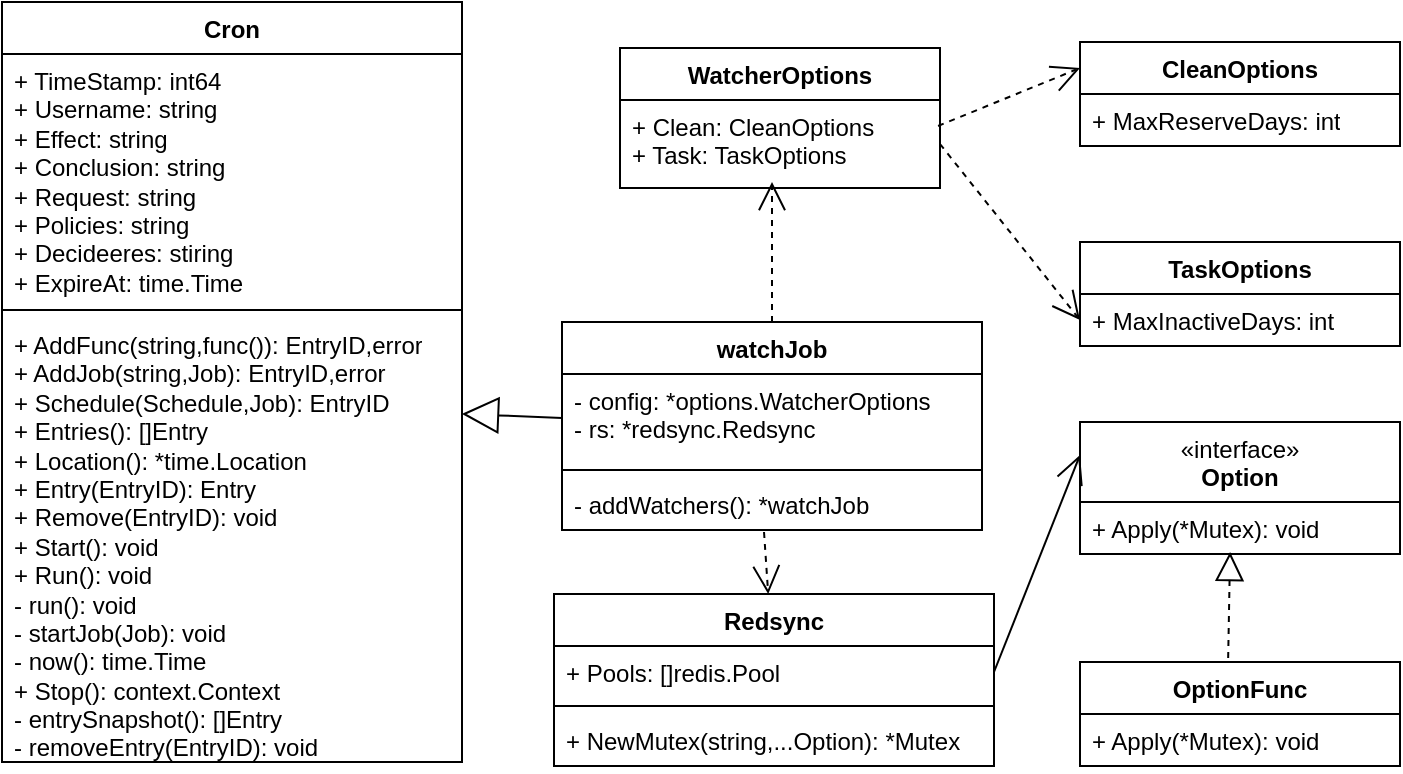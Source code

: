 <mxfile version="24.0.3" type="github">
  <diagram id="C5RBs43oDa-KdzZeNtuy" name="Page-1">
    <mxGraphModel dx="1242" dy="786" grid="1" gridSize="10" guides="1" tooltips="1" connect="1" arrows="1" fold="1" page="1" pageScale="1" pageWidth="827" pageHeight="1169" math="0" shadow="0">
      <root>
        <mxCell id="WIyWlLk6GJQsqaUBKTNV-0" />
        <mxCell id="WIyWlLk6GJQsqaUBKTNV-1" parent="WIyWlLk6GJQsqaUBKTNV-0" />
        <mxCell id="ZUXiOLMsPxwJWuLomo-s-1" value="watchJob" style="swimlane;fontStyle=1;align=center;verticalAlign=top;childLayout=stackLayout;horizontal=1;startSize=26;horizontalStack=0;resizeParent=1;resizeParentMax=0;resizeLast=0;collapsible=1;marginBottom=0;whiteSpace=wrap;html=1;" parent="WIyWlLk6GJQsqaUBKTNV-1" vertex="1">
          <mxGeometry x="320" y="520" width="210" height="104" as="geometry" />
        </mxCell>
        <mxCell id="ZUXiOLMsPxwJWuLomo-s-2" value="- config: *options.WatcherOptions&lt;br&gt;- rs: *redsync.Redsync&lt;br&gt;" style="text;strokeColor=none;fillColor=none;align=left;verticalAlign=top;spacingLeft=4;spacingRight=4;overflow=hidden;rotatable=0;points=[[0,0.5],[1,0.5]];portConstraint=eastwest;whiteSpace=wrap;html=1;" parent="ZUXiOLMsPxwJWuLomo-s-1" vertex="1">
          <mxGeometry y="26" width="210" height="44" as="geometry" />
        </mxCell>
        <mxCell id="ZUXiOLMsPxwJWuLomo-s-3" value="" style="line;strokeWidth=1;fillColor=none;align=left;verticalAlign=middle;spacingTop=-1;spacingLeft=3;spacingRight=3;rotatable=0;labelPosition=right;points=[];portConstraint=eastwest;strokeColor=inherit;" parent="ZUXiOLMsPxwJWuLomo-s-1" vertex="1">
          <mxGeometry y="70" width="210" height="8" as="geometry" />
        </mxCell>
        <mxCell id="ZUXiOLMsPxwJWuLomo-s-4" value="-&amp;nbsp;addWatchers&lt;span style=&quot;background-color: initial;&quot;&gt;(): *watchJob&lt;/span&gt;" style="text;strokeColor=none;fillColor=none;align=left;verticalAlign=top;spacingLeft=4;spacingRight=4;overflow=hidden;rotatable=0;points=[[0,0.5],[1,0.5]];portConstraint=eastwest;whiteSpace=wrap;html=1;" parent="ZUXiOLMsPxwJWuLomo-s-1" vertex="1">
          <mxGeometry y="78" width="210" height="26" as="geometry" />
        </mxCell>
        <mxCell id="ZUXiOLMsPxwJWuLomo-s-5" value="Cron" style="swimlane;fontStyle=1;align=center;verticalAlign=top;childLayout=stackLayout;horizontal=1;startSize=26;horizontalStack=0;resizeParent=1;resizeParentMax=0;resizeLast=0;collapsible=1;marginBottom=0;whiteSpace=wrap;html=1;" parent="WIyWlLk6GJQsqaUBKTNV-1" vertex="1">
          <mxGeometry x="40" y="360" width="230" height="380" as="geometry" />
        </mxCell>
        <mxCell id="ZUXiOLMsPxwJWuLomo-s-6" value="+ TimeStamp: int64&lt;br&gt;+ Username: string&lt;br&gt;+ Effect: string&lt;br&gt;+ Conclusion: string&lt;br&gt;+ Request: string&lt;br&gt;+ Policies: string&lt;br&gt;+ Decideeres: stiring&lt;br&gt;+ ExpireAt: time.Time&lt;br&gt;" style="text;strokeColor=none;fillColor=none;align=left;verticalAlign=top;spacingLeft=4;spacingRight=4;overflow=hidden;rotatable=0;points=[[0,0.5],[1,0.5]];portConstraint=eastwest;whiteSpace=wrap;html=1;" parent="ZUXiOLMsPxwJWuLomo-s-5" vertex="1">
          <mxGeometry y="26" width="230" height="124" as="geometry" />
        </mxCell>
        <mxCell id="ZUXiOLMsPxwJWuLomo-s-7" value="" style="line;strokeWidth=1;fillColor=none;align=left;verticalAlign=middle;spacingTop=-1;spacingLeft=3;spacingRight=3;rotatable=0;labelPosition=right;points=[];portConstraint=eastwest;strokeColor=inherit;" parent="ZUXiOLMsPxwJWuLomo-s-5" vertex="1">
          <mxGeometry y="150" width="230" height="8" as="geometry" />
        </mxCell>
        <mxCell id="ZUXiOLMsPxwJWuLomo-s-8" value="+ AddFunc(string,func()): EntryID,error&lt;br&gt;+ AddJob(string,Job): EntryID,error&lt;br&gt;+ Schedule(Schedule,Job): EntryID&lt;br&gt;+ Entries(): []Entry&lt;br&gt;+ Location(): *time.Location&lt;br&gt;+ Entry(EntryID): Entry&lt;br&gt;+ Remove(EntryID): void&lt;br&gt;+ Start(): void&lt;br&gt;+ Run(): void&lt;br&gt;- run(): void&lt;br&gt;- startJob(Job): void&lt;br&gt;- now(): time.Time&lt;br&gt;+ Stop(): context.Context&lt;br&gt;- entrySnapshot(): []Entry&lt;br&gt;- removeEntry(EntryID): void" style="text;strokeColor=none;fillColor=none;align=left;verticalAlign=top;spacingLeft=4;spacingRight=4;overflow=hidden;rotatable=0;points=[[0,0.5],[1,0.5]];portConstraint=eastwest;whiteSpace=wrap;html=1;" parent="ZUXiOLMsPxwJWuLomo-s-5" vertex="1">
          <mxGeometry y="158" width="230" height="222" as="geometry" />
        </mxCell>
        <mxCell id="ZUXiOLMsPxwJWuLomo-s-9" value="" style="endArrow=block;endSize=16;endFill=0;html=1;rounded=0;exitX=0;exitY=0.5;exitDx=0;exitDy=0;entryX=1;entryY=0.216;entryDx=0;entryDy=0;entryPerimeter=0;" parent="WIyWlLk6GJQsqaUBKTNV-1" source="ZUXiOLMsPxwJWuLomo-s-2" target="ZUXiOLMsPxwJWuLomo-s-8" edge="1">
          <mxGeometry width="160" relative="1" as="geometry">
            <mxPoint x="249" y="410" as="sourcePoint" />
            <mxPoint x="409" y="410" as="targetPoint" />
          </mxGeometry>
        </mxCell>
        <mxCell id="ZUXiOLMsPxwJWuLomo-s-10" value="WatcherOptions" style="swimlane;fontStyle=1;align=center;verticalAlign=top;childLayout=stackLayout;horizontal=1;startSize=26;horizontalStack=0;resizeParent=1;resizeParentMax=0;resizeLast=0;collapsible=1;marginBottom=0;whiteSpace=wrap;html=1;" parent="WIyWlLk6GJQsqaUBKTNV-1" vertex="1">
          <mxGeometry x="349" y="383" width="160" height="70" as="geometry" />
        </mxCell>
        <mxCell id="ZUXiOLMsPxwJWuLomo-s-11" value="+ Clean: CleanOptions&lt;br&gt;+ Task: TaskOptions" style="text;strokeColor=none;fillColor=none;align=left;verticalAlign=top;spacingLeft=4;spacingRight=4;overflow=hidden;rotatable=0;points=[[0,0.5],[1,0.5]];portConstraint=eastwest;whiteSpace=wrap;html=1;" parent="ZUXiOLMsPxwJWuLomo-s-10" vertex="1">
          <mxGeometry y="26" width="160" height="44" as="geometry" />
        </mxCell>
        <mxCell id="ZUXiOLMsPxwJWuLomo-s-14" value="TaskOptions" style="swimlane;fontStyle=1;align=center;verticalAlign=top;childLayout=stackLayout;horizontal=1;startSize=26;horizontalStack=0;resizeParent=1;resizeParentMax=0;resizeLast=0;collapsible=1;marginBottom=0;whiteSpace=wrap;html=1;" parent="WIyWlLk6GJQsqaUBKTNV-1" vertex="1">
          <mxGeometry x="579" y="480" width="160" height="52" as="geometry" />
        </mxCell>
        <mxCell id="ZUXiOLMsPxwJWuLomo-s-15" value="+ MaxInactiveDays: int" style="text;strokeColor=none;fillColor=none;align=left;verticalAlign=top;spacingLeft=4;spacingRight=4;overflow=hidden;rotatable=0;points=[[0,0.5],[1,0.5]];portConstraint=eastwest;whiteSpace=wrap;html=1;" parent="ZUXiOLMsPxwJWuLomo-s-14" vertex="1">
          <mxGeometry y="26" width="160" height="26" as="geometry" />
        </mxCell>
        <mxCell id="ZUXiOLMsPxwJWuLomo-s-18" value="CleanOptions" style="swimlane;fontStyle=1;align=center;verticalAlign=top;childLayout=stackLayout;horizontal=1;startSize=26;horizontalStack=0;resizeParent=1;resizeParentMax=0;resizeLast=0;collapsible=1;marginBottom=0;whiteSpace=wrap;html=1;" parent="WIyWlLk6GJQsqaUBKTNV-1" vertex="1">
          <mxGeometry x="579" y="380" width="160" height="52" as="geometry" />
        </mxCell>
        <mxCell id="ZUXiOLMsPxwJWuLomo-s-19" value="+ MaxReserveDays: int" style="text;strokeColor=none;fillColor=none;align=left;verticalAlign=top;spacingLeft=4;spacingRight=4;overflow=hidden;rotatable=0;points=[[0,0.5],[1,0.5]];portConstraint=eastwest;whiteSpace=wrap;html=1;" parent="ZUXiOLMsPxwJWuLomo-s-18" vertex="1">
          <mxGeometry y="26" width="160" height="26" as="geometry" />
        </mxCell>
        <mxCell id="ZUXiOLMsPxwJWuLomo-s-22" value="Redsync" style="swimlane;fontStyle=1;align=center;verticalAlign=top;childLayout=stackLayout;horizontal=1;startSize=26;horizontalStack=0;resizeParent=1;resizeParentMax=0;resizeLast=0;collapsible=1;marginBottom=0;whiteSpace=wrap;html=1;" parent="WIyWlLk6GJQsqaUBKTNV-1" vertex="1">
          <mxGeometry x="316" y="656" width="220" height="86" as="geometry" />
        </mxCell>
        <mxCell id="ZUXiOLMsPxwJWuLomo-s-23" value="+ Pools: []redis.Pool" style="text;strokeColor=none;fillColor=none;align=left;verticalAlign=top;spacingLeft=4;spacingRight=4;overflow=hidden;rotatable=0;points=[[0,0.5],[1,0.5]];portConstraint=eastwest;whiteSpace=wrap;html=1;" parent="ZUXiOLMsPxwJWuLomo-s-22" vertex="1">
          <mxGeometry y="26" width="220" height="26" as="geometry" />
        </mxCell>
        <mxCell id="ZUXiOLMsPxwJWuLomo-s-24" value="" style="line;strokeWidth=1;fillColor=none;align=left;verticalAlign=middle;spacingTop=-1;spacingLeft=3;spacingRight=3;rotatable=0;labelPosition=right;points=[];portConstraint=eastwest;strokeColor=inherit;" parent="ZUXiOLMsPxwJWuLomo-s-22" vertex="1">
          <mxGeometry y="52" width="220" height="8" as="geometry" />
        </mxCell>
        <mxCell id="ZUXiOLMsPxwJWuLomo-s-25" value="+ NewMutex(string,...Option): *Mutex" style="text;strokeColor=none;fillColor=none;align=left;verticalAlign=top;spacingLeft=4;spacingRight=4;overflow=hidden;rotatable=0;points=[[0,0.5],[1,0.5]];portConstraint=eastwest;whiteSpace=wrap;html=1;" parent="ZUXiOLMsPxwJWuLomo-s-22" vertex="1">
          <mxGeometry y="60" width="220" height="26" as="geometry" />
        </mxCell>
        <mxCell id="ZUXiOLMsPxwJWuLomo-s-27" value="&lt;span style=&quot;font-weight: normal;&quot;&gt;«interface»&lt;/span&gt;&lt;br style=&quot;--tw-border-spacing-x: 0; --tw-border-spacing-y: 0; --tw-translate-x: 0; --tw-translate-y: 0; --tw-rotate: 0; --tw-skew-x: 0; --tw-skew-y: 0; --tw-scale-x: 1; --tw-scale-y: 1; --tw-pan-x: ; --tw-pan-y: ; --tw-pinch-zoom: ; --tw-scroll-snap-strictness: proximity; --tw-gradient-from-position: ; --tw-gradient-via-position: ; --tw-gradient-to-position: ; --tw-ordinal: ; --tw-slashed-zero: ; --tw-numeric-figure: ; --tw-numeric-spacing: ; --tw-numeric-fraction: ; --tw-ring-inset: ; --tw-ring-offset-width: 0px; --tw-ring-offset-color: #fff; --tw-ring-color: rgb(59 130 246 / .5); --tw-ring-offset-shadow: 0 0 #0000; --tw-ring-shadow: 0 0 #0000; --tw-shadow: 0 0 #0000; --tw-shadow-colored: 0 0 #0000; --tw-blur: ; --tw-brightness: ; --tw-contrast: ; --tw-grayscale: ; --tw-hue-rotate: ; --tw-invert: ; --tw-saturate: ; --tw-sepia: ; --tw-drop-shadow: ; --tw-backdrop-blur: ; --tw-backdrop-brightness: ; --tw-backdrop-contrast: ; --tw-backdrop-grayscale: ; --tw-backdrop-hue-rotate: ; --tw-backdrop-invert: ; --tw-backdrop-opacity: ; --tw-backdrop-saturate: ; --tw-backdrop-sepia: ; border-color: var(--border-color); font-weight: 400;&quot;&gt;&lt;b style=&quot;--tw-border-spacing-x: 0; --tw-border-spacing-y: 0; --tw-translate-x: 0; --tw-translate-y: 0; --tw-rotate: 0; --tw-skew-x: 0; --tw-skew-y: 0; --tw-scale-x: 1; --tw-scale-y: 1; --tw-pan-x: ; --tw-pan-y: ; --tw-pinch-zoom: ; --tw-scroll-snap-strictness: proximity; --tw-gradient-from-position: ; --tw-gradient-via-position: ; --tw-gradient-to-position: ; --tw-ordinal: ; --tw-slashed-zero: ; --tw-numeric-figure: ; --tw-numeric-spacing: ; --tw-numeric-fraction: ; --tw-ring-inset: ; --tw-ring-offset-width: 0px; --tw-ring-offset-color: #fff; --tw-ring-color: rgb(59 130 246 / .5); --tw-ring-offset-shadow: 0 0 #0000; --tw-ring-shadow: 0 0 #0000; --tw-shadow: 0 0 #0000; --tw-shadow-colored: 0 0 #0000; --tw-blur: ; --tw-brightness: ; --tw-contrast: ; --tw-grayscale: ; --tw-hue-rotate: ; --tw-invert: ; --tw-saturate: ; --tw-sepia: ; --tw-drop-shadow: ; --tw-backdrop-blur: ; --tw-backdrop-brightness: ; --tw-backdrop-contrast: ; --tw-backdrop-grayscale: ; --tw-backdrop-hue-rotate: ; --tw-backdrop-invert: ; --tw-backdrop-opacity: ; --tw-backdrop-saturate: ; --tw-backdrop-sepia: ; border-color: var(--border-color);&quot;&gt;Option&lt;/b&gt;" style="swimlane;fontStyle=1;align=center;verticalAlign=top;childLayout=stackLayout;horizontal=1;startSize=40;horizontalStack=0;resizeParent=1;resizeParentMax=0;resizeLast=0;collapsible=1;marginBottom=0;whiteSpace=wrap;html=1;" parent="WIyWlLk6GJQsqaUBKTNV-1" vertex="1">
          <mxGeometry x="579" y="570" width="160" height="66" as="geometry" />
        </mxCell>
        <mxCell id="ZUXiOLMsPxwJWuLomo-s-30" value="+ Apply(*Mutex): void" style="text;strokeColor=none;fillColor=none;align=left;verticalAlign=top;spacingLeft=4;spacingRight=4;overflow=hidden;rotatable=0;points=[[0,0.5],[1,0.5]];portConstraint=eastwest;whiteSpace=wrap;html=1;" parent="ZUXiOLMsPxwJWuLomo-s-27" vertex="1">
          <mxGeometry y="40" width="160" height="26" as="geometry" />
        </mxCell>
        <mxCell id="ZUXiOLMsPxwJWuLomo-s-31" value="OptionFunc" style="swimlane;fontStyle=1;align=center;verticalAlign=top;childLayout=stackLayout;horizontal=1;startSize=26;horizontalStack=0;resizeParent=1;resizeParentMax=0;resizeLast=0;collapsible=1;marginBottom=0;whiteSpace=wrap;html=1;" parent="WIyWlLk6GJQsqaUBKTNV-1" vertex="1">
          <mxGeometry x="579" y="690" width="160" height="52" as="geometry" />
        </mxCell>
        <mxCell id="ZUXiOLMsPxwJWuLomo-s-34" value="+ Apply(*Mutex): void" style="text;strokeColor=none;fillColor=none;align=left;verticalAlign=top;spacingLeft=4;spacingRight=4;overflow=hidden;rotatable=0;points=[[0,0.5],[1,0.5]];portConstraint=eastwest;whiteSpace=wrap;html=1;" parent="ZUXiOLMsPxwJWuLomo-s-31" vertex="1">
          <mxGeometry y="26" width="160" height="26" as="geometry" />
        </mxCell>
        <mxCell id="ZUXiOLMsPxwJWuLomo-s-35" value="" style="endArrow=open;endSize=12;dashed=1;html=1;rounded=0;entryX=0.475;entryY=0.932;entryDx=0;entryDy=0;entryPerimeter=0;exitX=0.5;exitY=0;exitDx=0;exitDy=0;" parent="WIyWlLk6GJQsqaUBKTNV-1" target="ZUXiOLMsPxwJWuLomo-s-11" edge="1" source="ZUXiOLMsPxwJWuLomo-s-1">
          <mxGeometry width="160" relative="1" as="geometry">
            <mxPoint x="300" y="570" as="sourcePoint" />
            <mxPoint x="540" y="510" as="targetPoint" />
          </mxGeometry>
        </mxCell>
        <mxCell id="ZUXiOLMsPxwJWuLomo-s-36" value="" style="endArrow=open;endSize=12;dashed=1;html=1;rounded=0;exitX=0.481;exitY=1.038;exitDx=0;exitDy=0;exitPerimeter=0;" parent="WIyWlLk6GJQsqaUBKTNV-1" source="ZUXiOLMsPxwJWuLomo-s-4" target="ZUXiOLMsPxwJWuLomo-s-22" edge="1">
          <mxGeometry width="160" relative="1" as="geometry">
            <mxPoint x="310" y="580" as="sourcePoint" />
            <mxPoint x="377" y="491" as="targetPoint" />
          </mxGeometry>
        </mxCell>
        <mxCell id="ZUXiOLMsPxwJWuLomo-s-37" value="" style="endArrow=open;endFill=1;endSize=12;html=1;rounded=0;exitX=1;exitY=0.5;exitDx=0;exitDy=0;entryX=0;entryY=0.25;entryDx=0;entryDy=0;" parent="WIyWlLk6GJQsqaUBKTNV-1" source="ZUXiOLMsPxwJWuLomo-s-23" target="ZUXiOLMsPxwJWuLomo-s-27" edge="1">
          <mxGeometry width="160" relative="1" as="geometry">
            <mxPoint x="380" y="510" as="sourcePoint" />
            <mxPoint x="540" y="510" as="targetPoint" />
          </mxGeometry>
        </mxCell>
        <mxCell id="ZUXiOLMsPxwJWuLomo-s-38" value="" style="endArrow=block;dashed=1;endFill=0;endSize=12;html=1;rounded=0;exitX=0.463;exitY=-0.038;exitDx=0;exitDy=0;exitPerimeter=0;entryX=0.469;entryY=0.962;entryDx=0;entryDy=0;entryPerimeter=0;" parent="WIyWlLk6GJQsqaUBKTNV-1" source="ZUXiOLMsPxwJWuLomo-s-31" target="ZUXiOLMsPxwJWuLomo-s-30" edge="1">
          <mxGeometry width="160" relative="1" as="geometry">
            <mxPoint x="380" y="510" as="sourcePoint" />
            <mxPoint x="660" y="640" as="targetPoint" />
          </mxGeometry>
        </mxCell>
        <mxCell id="ZUXiOLMsPxwJWuLomo-s-39" value="" style="endArrow=open;endSize=12;dashed=1;html=1;rounded=0;entryX=0;entryY=0.25;entryDx=0;entryDy=0;exitX=0.994;exitY=0.295;exitDx=0;exitDy=0;exitPerimeter=0;" parent="WIyWlLk6GJQsqaUBKTNV-1" source="ZUXiOLMsPxwJWuLomo-s-11" target="ZUXiOLMsPxwJWuLomo-s-18" edge="1">
          <mxGeometry width="160" relative="1" as="geometry">
            <mxPoint x="310" y="580" as="sourcePoint" />
            <mxPoint x="377" y="491" as="targetPoint" />
          </mxGeometry>
        </mxCell>
        <mxCell id="ZUXiOLMsPxwJWuLomo-s-40" value="" style="endArrow=open;endSize=12;dashed=1;html=1;rounded=0;entryX=0;entryY=0.5;entryDx=0;entryDy=0;exitX=1;exitY=0.5;exitDx=0;exitDy=0;" parent="WIyWlLk6GJQsqaUBKTNV-1" source="ZUXiOLMsPxwJWuLomo-s-11" target="ZUXiOLMsPxwJWuLomo-s-15" edge="1">
          <mxGeometry width="160" relative="1" as="geometry">
            <mxPoint x="320" y="590" as="sourcePoint" />
            <mxPoint x="387" y="501" as="targetPoint" />
          </mxGeometry>
        </mxCell>
      </root>
    </mxGraphModel>
  </diagram>
</mxfile>
